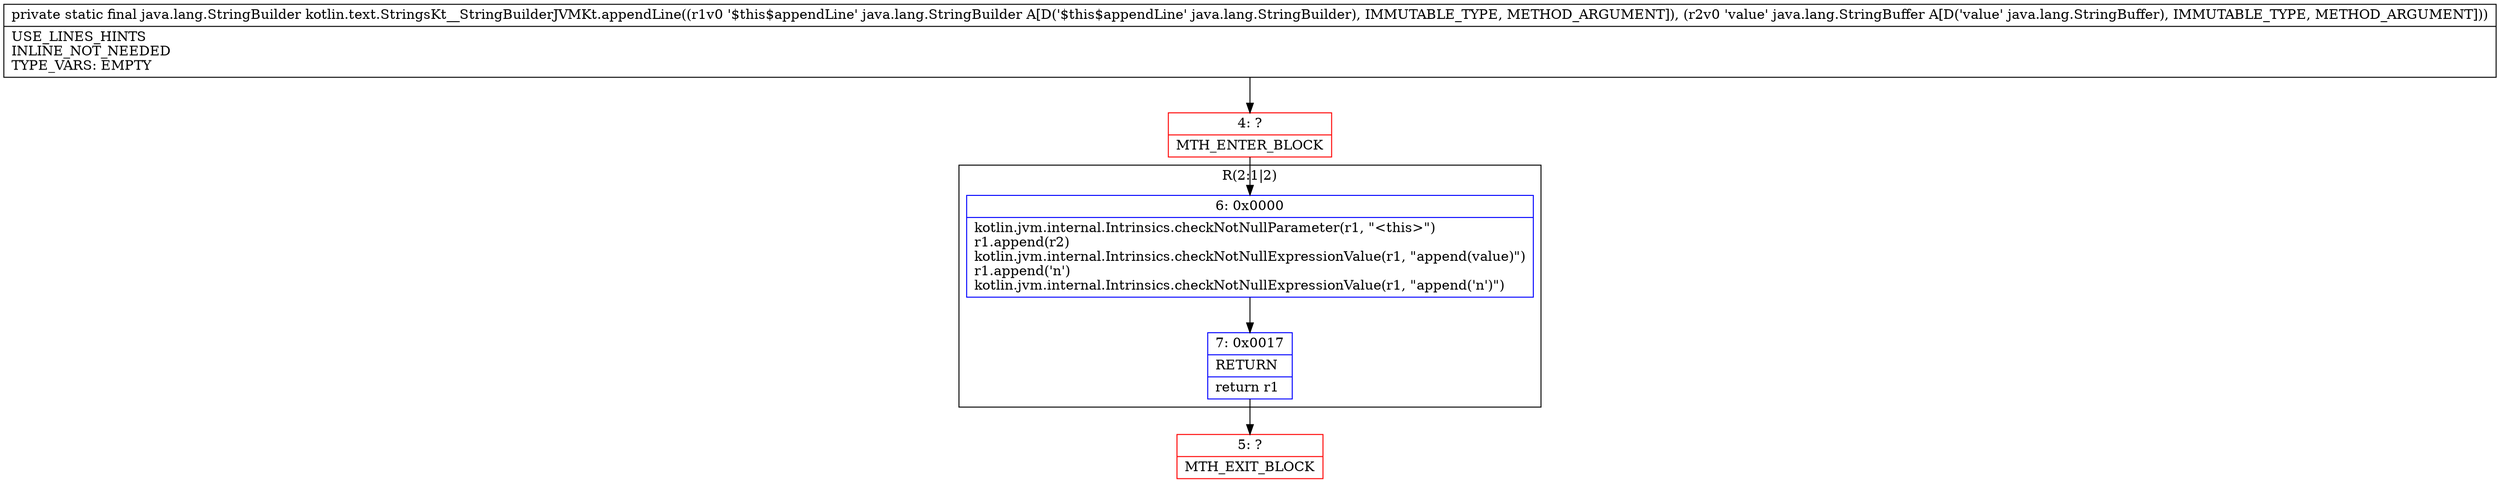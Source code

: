 digraph "CFG forkotlin.text.StringsKt__StringBuilderJVMKt.appendLine(Ljava\/lang\/StringBuilder;Ljava\/lang\/StringBuffer;)Ljava\/lang\/StringBuilder;" {
subgraph cluster_Region_1803401566 {
label = "R(2:1|2)";
node [shape=record,color=blue];
Node_6 [shape=record,label="{6\:\ 0x0000|kotlin.jvm.internal.Intrinsics.checkNotNullParameter(r1, \"\<this\>\")\lr1.append(r2)\lkotlin.jvm.internal.Intrinsics.checkNotNullExpressionValue(r1, \"append(value)\")\lr1.append('n')\lkotlin.jvm.internal.Intrinsics.checkNotNullExpressionValue(r1, \"append('n')\")\l}"];
Node_7 [shape=record,label="{7\:\ 0x0017|RETURN\l|return r1\l}"];
}
Node_4 [shape=record,color=red,label="{4\:\ ?|MTH_ENTER_BLOCK\l}"];
Node_5 [shape=record,color=red,label="{5\:\ ?|MTH_EXIT_BLOCK\l}"];
MethodNode[shape=record,label="{private static final java.lang.StringBuilder kotlin.text.StringsKt__StringBuilderJVMKt.appendLine((r1v0 '$this$appendLine' java.lang.StringBuilder A[D('$this$appendLine' java.lang.StringBuilder), IMMUTABLE_TYPE, METHOD_ARGUMENT]), (r2v0 'value' java.lang.StringBuffer A[D('value' java.lang.StringBuffer), IMMUTABLE_TYPE, METHOD_ARGUMENT]))  | USE_LINES_HINTS\lINLINE_NOT_NEEDED\lTYPE_VARS: EMPTY\l}"];
MethodNode -> Node_4;Node_6 -> Node_7;
Node_7 -> Node_5;
Node_4 -> Node_6;
}

